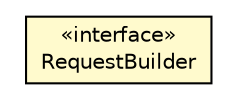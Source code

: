 #!/usr/local/bin/dot
#
# Class diagram 
# Generated by UMLGraph version R5_6-24-gf6e263 (http://www.umlgraph.org/)
#

digraph G {
	edge [fontname="Helvetica",fontsize=10,labelfontname="Helvetica",labelfontsize=10];
	node [fontname="Helvetica",fontsize=10,shape=plaintext];
	nodesep=0.25;
	ranksep=0.5;
	// org.qiweb.spi.http.HttpBuildersSPI.RequestBuilder
	c15739 [label=<<table title="org.qiweb.spi.http.HttpBuildersSPI.RequestBuilder" border="0" cellborder="1" cellspacing="0" cellpadding="2" port="p" bgcolor="lemonChiffon" href="./HttpBuildersSPI.RequestBuilder.html">
		<tr><td><table border="0" cellspacing="0" cellpadding="1">
<tr><td align="center" balign="center"> &#171;interface&#187; </td></tr>
<tr><td align="center" balign="center"> RequestBuilder </td></tr>
		</table></td></tr>
		</table>>, URL="./HttpBuildersSPI.RequestBuilder.html", fontname="Helvetica", fontcolor="black", fontsize=10.0];
}

